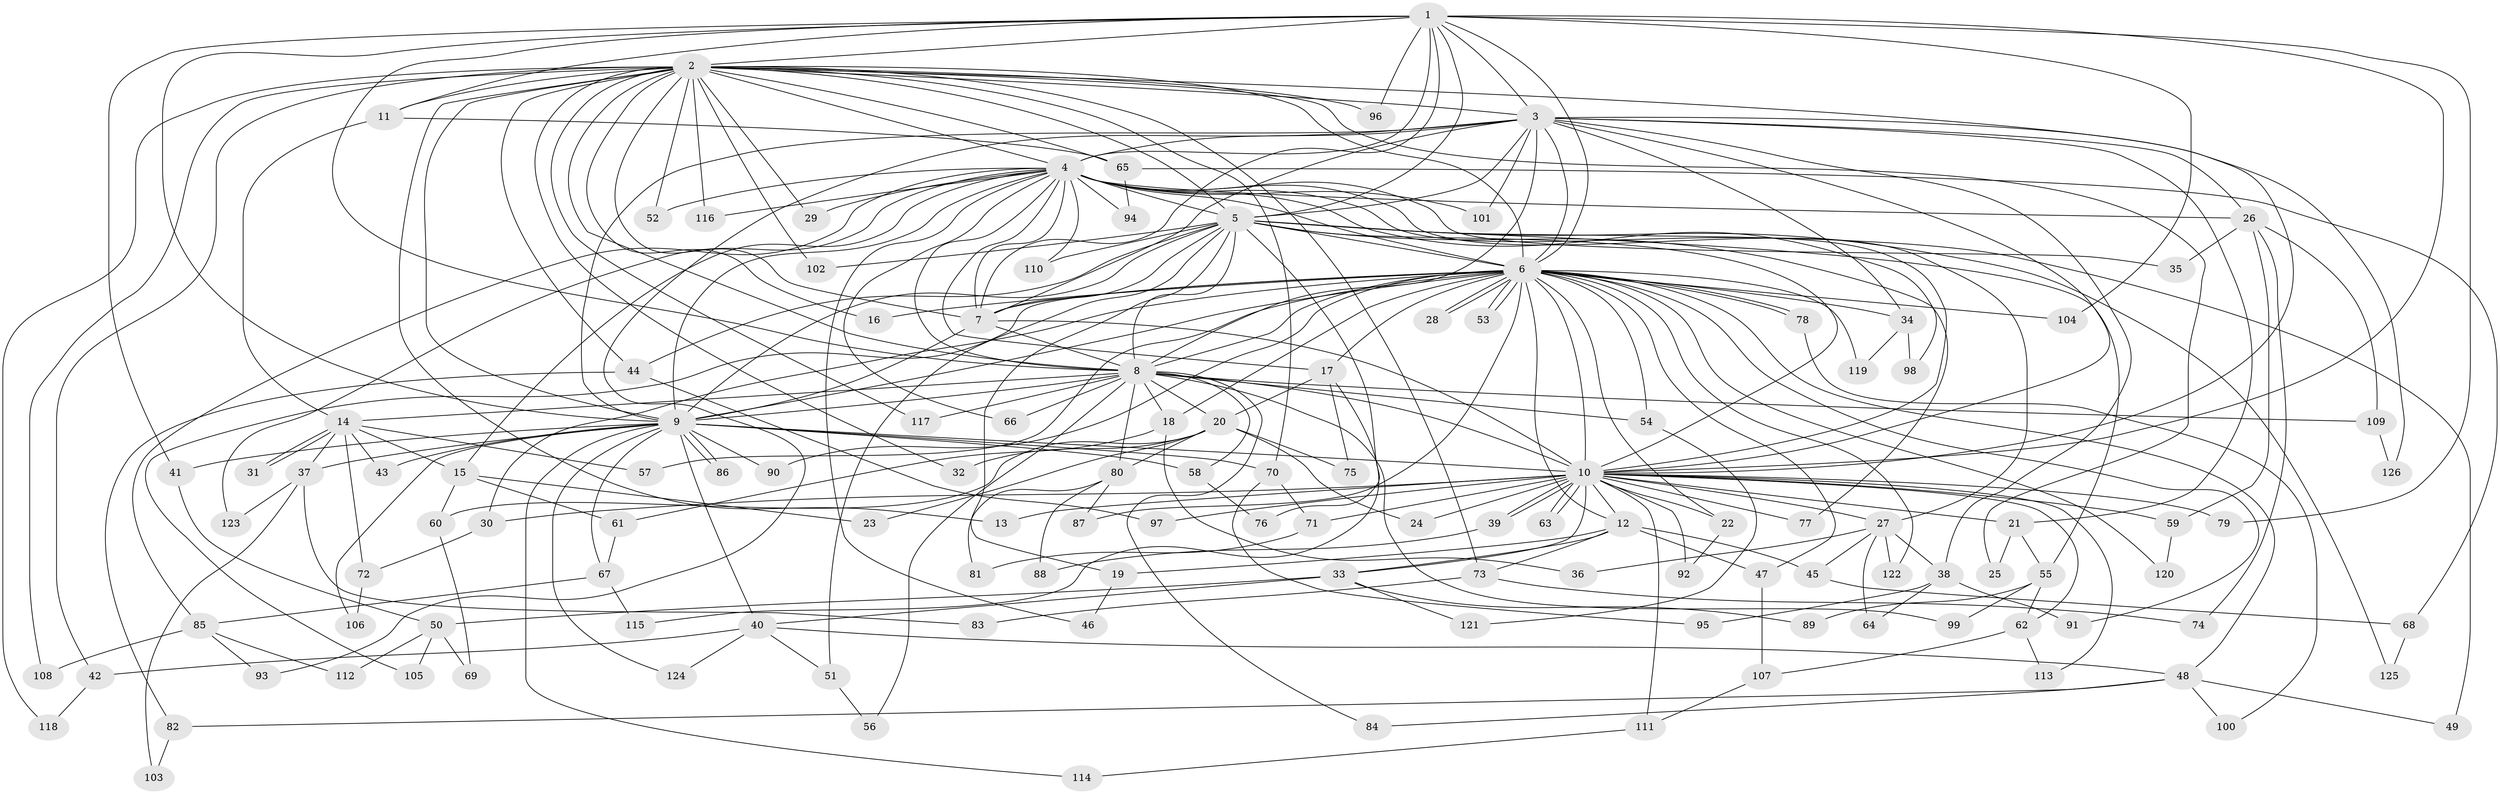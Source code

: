 // coarse degree distribution, {10: 0.011235955056179775, 19: 0.011235955056179775, 4: 0.10112359550561797, 5: 0.12359550561797752, 2: 0.3707865168539326, 8: 0.02247191011235955, 3: 0.1797752808988764, 1: 0.056179775280898875, 7: 0.02247191011235955, 21: 0.011235955056179775, 24: 0.011235955056179775, 6: 0.02247191011235955, 22: 0.011235955056179775, 14: 0.011235955056179775, 17: 0.011235955056179775, 29: 0.011235955056179775, 18: 0.011235955056179775}
// Generated by graph-tools (version 1.1) at 2025/36/03/04/25 23:36:30]
// undirected, 126 vertices, 277 edges
graph export_dot {
  node [color=gray90,style=filled];
  1;
  2;
  3;
  4;
  5;
  6;
  7;
  8;
  9;
  10;
  11;
  12;
  13;
  14;
  15;
  16;
  17;
  18;
  19;
  20;
  21;
  22;
  23;
  24;
  25;
  26;
  27;
  28;
  29;
  30;
  31;
  32;
  33;
  34;
  35;
  36;
  37;
  38;
  39;
  40;
  41;
  42;
  43;
  44;
  45;
  46;
  47;
  48;
  49;
  50;
  51;
  52;
  53;
  54;
  55;
  56;
  57;
  58;
  59;
  60;
  61;
  62;
  63;
  64;
  65;
  66;
  67;
  68;
  69;
  70;
  71;
  72;
  73;
  74;
  75;
  76;
  77;
  78;
  79;
  80;
  81;
  82;
  83;
  84;
  85;
  86;
  87;
  88;
  89;
  90;
  91;
  92;
  93;
  94;
  95;
  96;
  97;
  98;
  99;
  100;
  101;
  102;
  103;
  104;
  105;
  106;
  107;
  108;
  109;
  110;
  111;
  112;
  113;
  114;
  115;
  116;
  117;
  118;
  119;
  120;
  121;
  122;
  123;
  124;
  125;
  126;
  1 -- 2;
  1 -- 3;
  1 -- 4;
  1 -- 5;
  1 -- 6;
  1 -- 7;
  1 -- 8;
  1 -- 9;
  1 -- 10;
  1 -- 11;
  1 -- 41;
  1 -- 79;
  1 -- 96;
  1 -- 104;
  2 -- 3;
  2 -- 4;
  2 -- 5;
  2 -- 6;
  2 -- 7;
  2 -- 8;
  2 -- 9;
  2 -- 10;
  2 -- 11;
  2 -- 13;
  2 -- 16;
  2 -- 25;
  2 -- 29;
  2 -- 32;
  2 -- 42;
  2 -- 44;
  2 -- 52;
  2 -- 65;
  2 -- 70;
  2 -- 73;
  2 -- 96;
  2 -- 102;
  2 -- 108;
  2 -- 116;
  2 -- 117;
  2 -- 118;
  3 -- 4;
  3 -- 5;
  3 -- 6;
  3 -- 7;
  3 -- 8;
  3 -- 9;
  3 -- 10;
  3 -- 21;
  3 -- 26;
  3 -- 34;
  3 -- 38;
  3 -- 93;
  3 -- 101;
  3 -- 126;
  4 -- 5;
  4 -- 6;
  4 -- 7;
  4 -- 8;
  4 -- 9;
  4 -- 10;
  4 -- 15;
  4 -- 17;
  4 -- 26;
  4 -- 27;
  4 -- 29;
  4 -- 35;
  4 -- 46;
  4 -- 52;
  4 -- 66;
  4 -- 85;
  4 -- 94;
  4 -- 98;
  4 -- 101;
  4 -- 110;
  4 -- 116;
  4 -- 123;
  5 -- 6;
  5 -- 7;
  5 -- 8;
  5 -- 9;
  5 -- 10;
  5 -- 19;
  5 -- 44;
  5 -- 49;
  5 -- 51;
  5 -- 55;
  5 -- 76;
  5 -- 77;
  5 -- 102;
  5 -- 110;
  5 -- 125;
  6 -- 7;
  6 -- 8;
  6 -- 9;
  6 -- 10;
  6 -- 12;
  6 -- 16;
  6 -- 17;
  6 -- 18;
  6 -- 22;
  6 -- 28;
  6 -- 28;
  6 -- 30;
  6 -- 34;
  6 -- 47;
  6 -- 48;
  6 -- 53;
  6 -- 53;
  6 -- 54;
  6 -- 57;
  6 -- 78;
  6 -- 78;
  6 -- 87;
  6 -- 90;
  6 -- 91;
  6 -- 104;
  6 -- 105;
  6 -- 119;
  6 -- 120;
  6 -- 122;
  7 -- 8;
  7 -- 9;
  7 -- 10;
  8 -- 9;
  8 -- 10;
  8 -- 14;
  8 -- 18;
  8 -- 20;
  8 -- 54;
  8 -- 56;
  8 -- 58;
  8 -- 66;
  8 -- 80;
  8 -- 84;
  8 -- 99;
  8 -- 109;
  8 -- 117;
  9 -- 10;
  9 -- 37;
  9 -- 40;
  9 -- 41;
  9 -- 43;
  9 -- 58;
  9 -- 67;
  9 -- 70;
  9 -- 86;
  9 -- 86;
  9 -- 90;
  9 -- 106;
  9 -- 114;
  9 -- 124;
  10 -- 12;
  10 -- 13;
  10 -- 21;
  10 -- 22;
  10 -- 24;
  10 -- 27;
  10 -- 30;
  10 -- 33;
  10 -- 39;
  10 -- 39;
  10 -- 59;
  10 -- 62;
  10 -- 63;
  10 -- 63;
  10 -- 71;
  10 -- 77;
  10 -- 79;
  10 -- 92;
  10 -- 97;
  10 -- 111;
  10 -- 113;
  11 -- 14;
  11 -- 65;
  12 -- 19;
  12 -- 33;
  12 -- 45;
  12 -- 47;
  12 -- 73;
  14 -- 15;
  14 -- 31;
  14 -- 31;
  14 -- 37;
  14 -- 43;
  14 -- 57;
  14 -- 72;
  15 -- 23;
  15 -- 60;
  15 -- 61;
  17 -- 20;
  17 -- 75;
  17 -- 115;
  18 -- 36;
  18 -- 61;
  19 -- 46;
  20 -- 23;
  20 -- 24;
  20 -- 32;
  20 -- 60;
  20 -- 75;
  20 -- 80;
  21 -- 25;
  21 -- 55;
  22 -- 92;
  26 -- 35;
  26 -- 59;
  26 -- 74;
  26 -- 109;
  27 -- 36;
  27 -- 38;
  27 -- 45;
  27 -- 64;
  27 -- 122;
  30 -- 72;
  33 -- 40;
  33 -- 50;
  33 -- 89;
  33 -- 121;
  34 -- 98;
  34 -- 119;
  37 -- 83;
  37 -- 103;
  37 -- 123;
  38 -- 64;
  38 -- 91;
  38 -- 95;
  39 -- 88;
  40 -- 42;
  40 -- 48;
  40 -- 51;
  40 -- 124;
  41 -- 50;
  42 -- 118;
  44 -- 82;
  44 -- 97;
  45 -- 68;
  47 -- 107;
  48 -- 49;
  48 -- 82;
  48 -- 84;
  48 -- 100;
  50 -- 69;
  50 -- 105;
  50 -- 112;
  51 -- 56;
  54 -- 121;
  55 -- 62;
  55 -- 89;
  55 -- 99;
  58 -- 76;
  59 -- 120;
  60 -- 69;
  61 -- 67;
  62 -- 107;
  62 -- 113;
  65 -- 68;
  65 -- 94;
  67 -- 85;
  67 -- 115;
  68 -- 125;
  70 -- 71;
  70 -- 95;
  71 -- 81;
  72 -- 106;
  73 -- 74;
  73 -- 83;
  78 -- 100;
  80 -- 81;
  80 -- 87;
  80 -- 88;
  82 -- 103;
  85 -- 93;
  85 -- 108;
  85 -- 112;
  107 -- 111;
  109 -- 126;
  111 -- 114;
}
